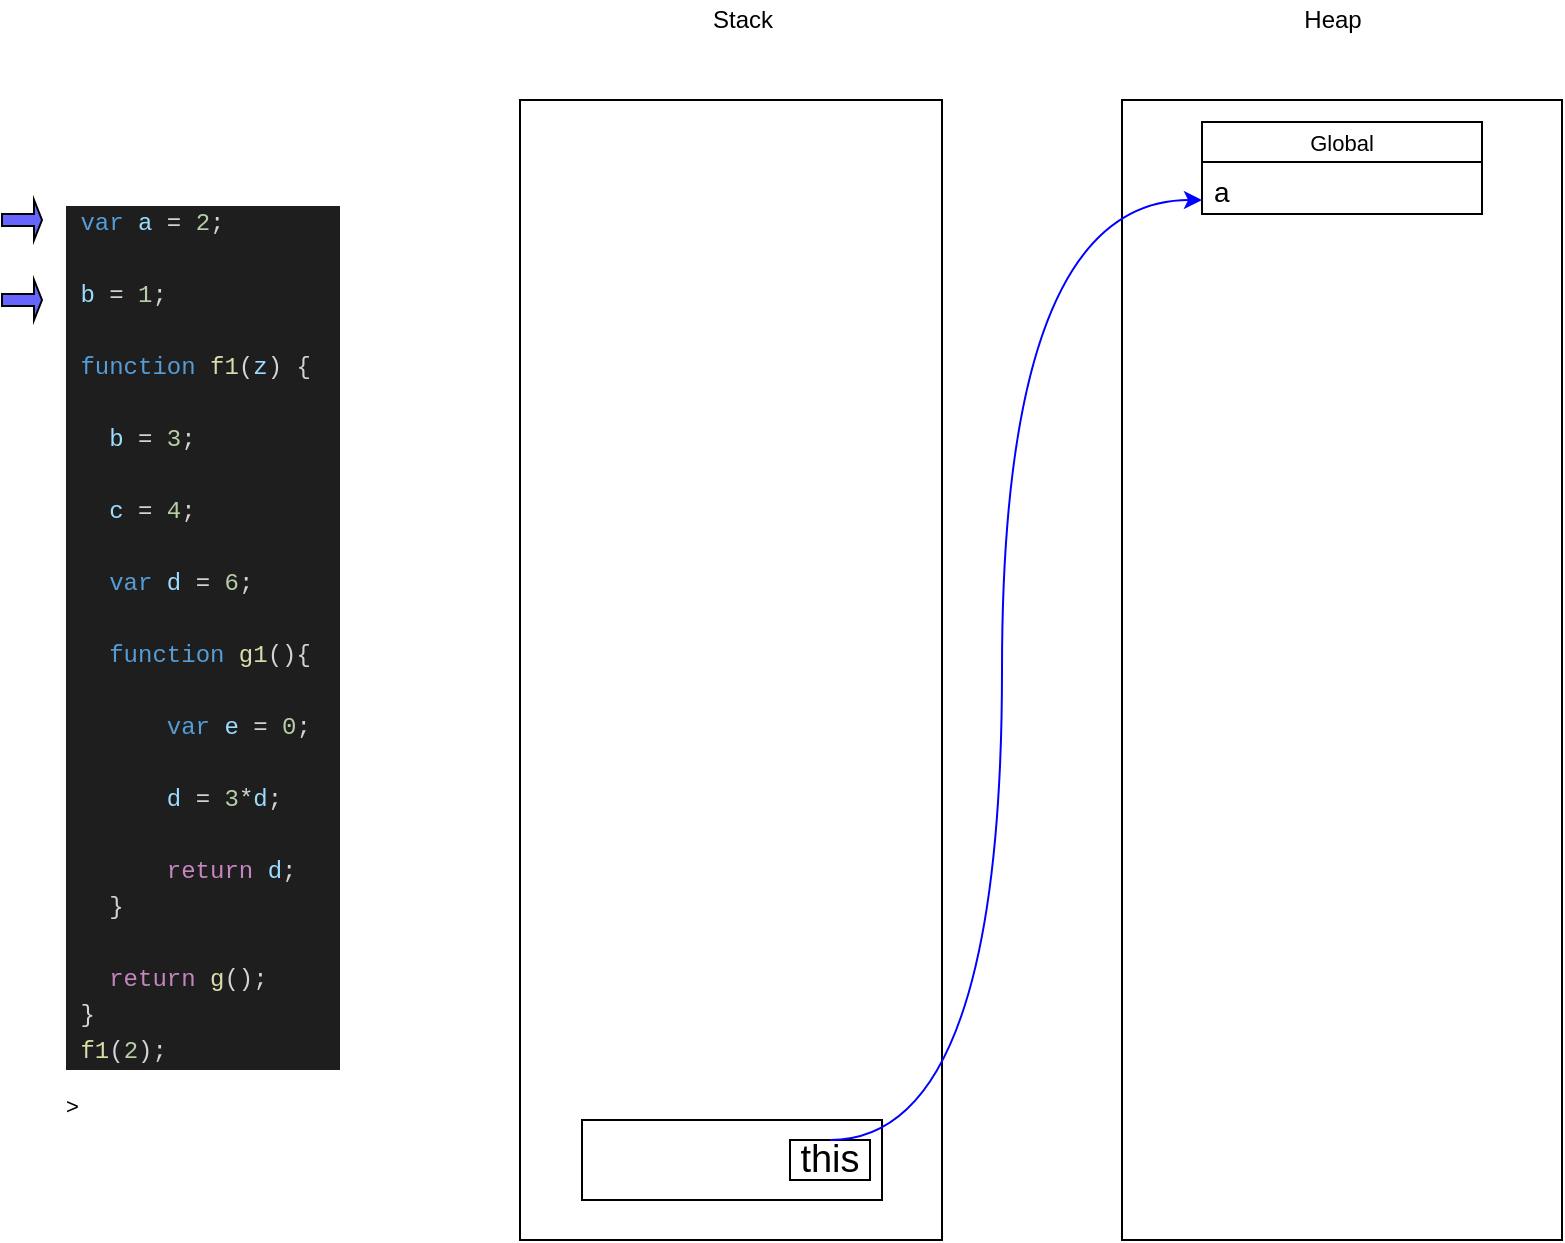<mxfile version="17.1.5" type="github" pages="2">
  <diagram id="SQQ2o0ofmh0ifkoWXIEF" name="EC/Hoisting">
    <mxGraphModel dx="1186" dy="764" grid="1" gridSize="10" guides="1" tooltips="1" connect="1" arrows="1" fold="1" page="1" pageScale="1" pageWidth="827" pageHeight="1169" math="0" shadow="0">
      <root>
        <mxCell id="0" />
        <mxCell id="1" style="" parent="0" />
        <object label="" placeholders="1" a="attila" id="PI9pnCwo32T6gKzGFYTY-2">
          <mxCell style="rounded=0;whiteSpace=wrap;html=1;" parent="1" vertex="1">
            <mxGeometry x="580" y="100" width="220" height="570" as="geometry" />
          </mxCell>
        </object>
        <mxCell id="PI9pnCwo32T6gKzGFYTY-3" value="" style="rounded=0;whiteSpace=wrap;html=1;" parent="1" vertex="1">
          <mxGeometry x="279" y="100" width="211" height="570" as="geometry" />
        </mxCell>
        <mxCell id="PI9pnCwo32T6gKzGFYTY-19" value="Stack&lt;br&gt;" style="text;html=1;resizable=0;autosize=1;align=center;verticalAlign=middle;points=[];fillColor=none;strokeColor=none;rounded=0;" parent="1" vertex="1">
          <mxGeometry x="365" y="50" width="50" height="20" as="geometry" />
        </mxCell>
        <mxCell id="PI9pnCwo32T6gKzGFYTY-20" value="Heap" style="text;html=1;resizable=0;autosize=1;align=center;verticalAlign=middle;points=[];fillColor=none;strokeColor=none;rounded=0;" parent="1" vertex="1">
          <mxGeometry x="665" y="50" width="40" height="20" as="geometry" />
        </mxCell>
        <mxCell id="PI9pnCwo32T6gKzGFYTY-23" value="&lt;pre style=&quot;background-color: rgb(30 , 30 , 30) ; font-family: &amp;#34;menlo&amp;#34; , &amp;#34;monaco&amp;#34; , &amp;#34;courier new&amp;#34; , monospace ; font-size: 12px ; line-height: 18px&quot;&gt;&lt;div style=&quot;color: rgb(212 , 212 , 212)&quot;&gt;&lt;span style=&quot;color: #569cd6&quot;&gt; var&lt;/span&gt;&amp;nbsp;&lt;span style=&quot;color: #9cdcfe&quot;&gt;a&lt;/span&gt;&amp;nbsp;=&amp;nbsp;&lt;span style=&quot;color: #b5cea8&quot;&gt;2&lt;/span&gt;;&lt;/div&gt;&lt;div style=&quot;color: rgb(212 , 212 , 212)&quot;&gt;&lt;br&gt;&lt;/div&gt;&lt;div style=&quot;color: rgb(212 , 212 , 212)&quot;&gt;&lt;span style=&quot;color: #9cdcfe&quot;&gt; b&lt;/span&gt;&amp;nbsp;=&amp;nbsp;&lt;span style=&quot;color: #b5cea8&quot;&gt;1&lt;/span&gt;;&lt;/div&gt;&lt;font color=&quot;#d4d4d4&quot;&gt;&lt;br&gt;&lt;/font&gt;&lt;div style=&quot;color: rgb(212 , 212 , 212)&quot;&gt;&lt;span style=&quot;color: #569cd6&quot;&gt; function&lt;/span&gt;&amp;nbsp;&lt;span style=&quot;color: #dcdcaa&quot;&gt;f1&lt;/span&gt;(&lt;span style=&quot;color: #9cdcfe&quot;&gt;z&lt;/span&gt;)&amp;nbsp;{  &lt;/div&gt;&lt;div style=&quot;color: rgb(212 , 212 , 212)&quot;&gt;&amp;nbsp;&amp;nbsp;&amp;nbsp;&lt;/div&gt;&lt;div style=&quot;color: rgb(212 , 212 , 212)&quot;&gt;&lt;span style=&quot;color: #9cdcfe&quot;&gt;   b&lt;/span&gt;&amp;nbsp;=&amp;nbsp;&lt;span style=&quot;color: #b5cea8&quot;&gt;3&lt;/span&gt;;&lt;/div&gt;&lt;div style=&quot;color: rgb(212 , 212 , 212)&quot;&gt;&amp;nbsp;&amp;nbsp;&amp;nbsp;&lt;/div&gt;&lt;div&gt;&lt;font color=&quot;#d4d4d4&quot;&gt;   &lt;/font&gt;&lt;span style=&quot;color: rgb(156 , 220 , 254)&quot;&gt;c&lt;/span&gt;&lt;font color=&quot;#d4d4d4&quot;&gt;&amp;nbsp;=&amp;nbsp;&lt;/font&gt;&lt;span style=&quot;color: rgb(181 , 206 , 168)&quot;&gt;4&lt;/span&gt;&lt;font color=&quot;#d4d4d4&quot;&gt;;&lt;/font&gt;&lt;/div&gt;&lt;div&gt;&lt;font color=&quot;#d4d4d4&quot;&gt;&lt;br&gt;&lt;/font&gt;&lt;/div&gt;&lt;div style=&quot;color: rgb(212 , 212 , 212)&quot;&gt;&amp;nbsp;&amp;nbsp;&amp;nbsp;&lt;span style=&quot;color: #569cd6&quot;&gt;var&lt;/span&gt;&amp;nbsp;&lt;span style=&quot;color: #9cdcfe&quot;&gt;d&lt;/span&gt;&amp;nbsp;=&amp;nbsp;&lt;span style=&quot;color: #b5cea8&quot;&gt;6&lt;/span&gt;;&lt;/div&gt;&lt;div style=&quot;color: rgb(212 , 212 , 212)&quot;&gt;&lt;br&gt;&lt;/div&gt;&lt;div style=&quot;color: rgb(212 , 212 , 212)&quot;&gt;&amp;nbsp;&amp;nbsp;&amp;nbsp;&lt;span style=&quot;color: #569cd6&quot;&gt;function&lt;/span&gt;&amp;nbsp;&lt;span style=&quot;color: #dcdcaa&quot;&gt;g1&lt;/span&gt;(){&lt;/div&gt;&lt;div style=&quot;color: rgb(212 , 212 , 212)&quot;&gt;&amp;nbsp;&amp;nbsp;&amp;nbsp;&amp;nbsp;&amp;nbsp;&amp;nbsp;&amp;nbsp;&lt;/div&gt;&lt;div style=&quot;color: rgb(212 , 212 , 212)&quot;&gt;&lt;span style=&quot;color: #569cd6&quot;&gt;       var&lt;/span&gt;&amp;nbsp;&lt;span style=&quot;color: #9cdcfe&quot;&gt;e&lt;/span&gt;&amp;nbsp;=&amp;nbsp;&lt;span style=&quot;color: #b5cea8&quot;&gt;0&lt;/span&gt;;&lt;/div&gt;&lt;div style=&quot;color: rgb(212 , 212 , 212)&quot;&gt;&lt;br&gt;&lt;/div&gt;&lt;div style=&quot;color: rgb(212 , 212 , 212)&quot;&gt;&amp;nbsp;&amp;nbsp;&amp;nbsp;&amp;nbsp;&amp;nbsp;&amp;nbsp;&amp;nbsp;&lt;span style=&quot;color: #9cdcfe&quot;&gt;d&lt;/span&gt;&amp;nbsp;=&amp;nbsp;&lt;span style=&quot;color: #b5cea8&quot;&gt;3&lt;/span&gt;*&lt;span style=&quot;color: #9cdcfe&quot;&gt;d&lt;/span&gt;;&lt;/div&gt;&lt;div style=&quot;color: rgb(212 , 212 , 212)&quot;&gt;&amp;nbsp;&amp;nbsp;&amp;nbsp;&amp;nbsp;&amp;nbsp;&amp;nbsp;&amp;nbsp;&lt;/div&gt;&lt;div style=&quot;color: rgb(212 , 212 , 212)&quot;&gt;&lt;span style=&quot;color: #c586c0&quot;&gt;       return&lt;/span&gt;&amp;nbsp;&lt;span style=&quot;color: #9cdcfe&quot;&gt;d&lt;/span&gt;;&lt;/div&gt;&lt;div style=&quot;color: rgb(212 , 212 , 212)&quot;&gt;&amp;nbsp;&amp;nbsp;&amp;nbsp;}&lt;/div&gt;&lt;div style=&quot;color: rgb(212 , 212 , 212)&quot;&gt; &lt;/div&gt;&lt;div style=&quot;color: rgb(212 , 212 , 212)&quot;&gt;&amp;nbsp;&amp;nbsp;&amp;nbsp;&lt;span style=&quot;color: #c586c0&quot;&gt;return&lt;/span&gt;&amp;nbsp;&lt;span style=&quot;color: #dcdcaa&quot;&gt;g&lt;/span&gt;();&lt;/div&gt;&lt;div style=&quot;color: rgb(212 , 212 , 212)&quot;&gt; }&lt;/div&gt;&lt;div style=&quot;color: rgb(212 , 212 , 212)&quot;&gt;&lt;span style=&quot;color: #dcdcaa&quot;&gt; f1&lt;/span&gt;(&lt;span style=&quot;color: #b5cea8&quot;&gt;2&lt;/span&gt;);&lt;/div&gt;&lt;/pre&gt;&amp;gt;" style="text;html=1;resizable=0;autosize=1;align=left;verticalAlign=middle;points=[];fillColor=none;strokeColor=none;rounded=0;fontSize=11;" parent="1" vertex="1">
          <mxGeometry x="50" y="140" width="150" height="470" as="geometry" />
        </mxCell>
        <mxCell id="PI9pnCwo32T6gKzGFYTY-9" value="Global Context" style="" parent="0" />
        <mxCell id="PI9pnCwo32T6gKzGFYTY-17" value="" style="rounded=0;whiteSpace=wrap;html=1;" parent="PI9pnCwo32T6gKzGFYTY-9" vertex="1">
          <mxGeometry x="310" y="610" width="150" height="40" as="geometry" />
        </mxCell>
        <mxCell id="PI9pnCwo32T6gKzGFYTY-24" value="this" style="rounded=0;whiteSpace=wrap;html=1;fontSize=19;fillColor=default;" parent="PI9pnCwo32T6gKzGFYTY-9" vertex="1">
          <mxGeometry x="414" y="620" width="40" height="20" as="geometry" />
        </mxCell>
        <mxCell id="PI9pnCwo32T6gKzGFYTY-26" value="" style="endArrow=classic;html=1;rounded=0;fontSize=19;curved=1;exitX=0.5;exitY=0;exitDx=0;exitDy=0;entryX=0;entryY=0.5;entryDx=0;entryDy=0;edgeStyle=orthogonalEdgeStyle;fillColor=#66FF66;strokeColor=#0000FF;" parent="PI9pnCwo32T6gKzGFYTY-9" source="PI9pnCwo32T6gKzGFYTY-24" edge="1">
          <mxGeometry width="50" height="50" relative="1" as="geometry">
            <mxPoint x="260" y="390" as="sourcePoint" />
            <mxPoint x="620" y="150" as="targetPoint" />
            <Array as="points">
              <mxPoint x="520" y="620" />
              <mxPoint x="520" y="150" />
            </Array>
          </mxGeometry>
        </mxCell>
        <mxCell id="PI9pnCwo32T6gKzGFYTY-28" value="" style="shape=singleArrow;whiteSpace=wrap;html=1;fontSize=19;fillColor=#6666FF;" parent="PI9pnCwo32T6gKzGFYTY-9" vertex="1">
          <mxGeometry x="20" y="150" width="20" height="20" as="geometry" />
        </mxCell>
        <mxCell id="PI9pnCwo32T6gKzGFYTY-31" value="Global" style="swimlane;fontStyle=0;childLayout=stackLayout;horizontal=1;startSize=20;fillColor=none;horizontalStack=0;resizeParent=1;resizeParentMax=0;resizeLast=0;collapsible=1;marginBottom=0;fontSize=11;" parent="PI9pnCwo32T6gKzGFYTY-9" vertex="1">
          <mxGeometry x="620" y="111" width="140" height="46" as="geometry">
            <mxRectangle x="620" y="111" width="90" height="30" as="alternateBounds" />
          </mxGeometry>
        </mxCell>
        <mxCell id="PI9pnCwo32T6gKzGFYTY-32" value="a" style="text;strokeColor=none;fillColor=none;align=left;verticalAlign=top;spacingLeft=4;spacingRight=4;overflow=hidden;rotatable=0;points=[[0,0.5],[1,0.5]];portConstraint=eastwest;fontSize=14;" parent="PI9pnCwo32T6gKzGFYTY-31" vertex="1">
          <mxGeometry y="20" width="140" height="26" as="geometry" />
        </mxCell>
        <mxCell id="PI9pnCwo32T6gKzGFYTY-30" value="declaration" parent="0" />
        <mxCell id="PI9pnCwo32T6gKzGFYTY-38" value="" style="shape=singleArrow;whiteSpace=wrap;html=1;fontSize=19;fillColor=#6666FF;" parent="PI9pnCwo32T6gKzGFYTY-30" vertex="1">
          <mxGeometry x="20" y="190" width="20" height="20" as="geometry" />
        </mxCell>
      </root>
    </mxGraphModel>
  </diagram>
  <diagram id="1o7ZeKrb5ymM0ifoA9K7" name="Prototype">
    <mxGraphModel dx="1186" dy="764" grid="1" gridSize="10" guides="1" tooltips="1" connect="1" arrows="1" fold="1" page="1" pageScale="1" pageWidth="827" pageHeight="1169" math="0" shadow="0">
      <root>
        <mxCell id="x7eWs9GeYah_WwPgGHTQ-0" />
        <mxCell id="x7eWs9GeYah_WwPgGHTQ-1" parent="x7eWs9GeYah_WwPgGHTQ-0" visible="0" />
        <mxCell id="x7eWs9GeYah_WwPgGHTQ-2" value="" style="endArrow=none;dashed=1;html=1;dashPattern=1 3;strokeWidth=4;rounded=0;" edge="1" parent="x7eWs9GeYah_WwPgGHTQ-1">
          <mxGeometry width="50" height="50" relative="1" as="geometry">
            <mxPoint x="240" y="600" as="sourcePoint" />
            <mxPoint x="240" y="60" as="targetPoint" />
          </mxGeometry>
        </mxCell>
        <mxCell id="x7eWs9GeYah_WwPgGHTQ-3" value="" style="endArrow=none;dashed=1;html=1;dashPattern=1 3;strokeWidth=4;rounded=0;" edge="1" parent="x7eWs9GeYah_WwPgGHTQ-1">
          <mxGeometry width="50" height="50" relative="1" as="geometry">
            <mxPoint x="560" y="600" as="sourcePoint" />
            <mxPoint x="560" y="65" as="targetPoint" />
          </mxGeometry>
        </mxCell>
        <mxCell id="x7eWs9GeYah_WwPgGHTQ-4" value="$35sr676" style="swimlane;fontStyle=0;childLayout=stackLayout;horizontal=1;startSize=30;horizontalStack=0;resizeParent=1;resizeParentMax=0;resizeLast=0;collapsible=1;marginBottom=0;fillColor=#CCFFFF;" vertex="1" parent="x7eWs9GeYah_WwPgGHTQ-1">
          <mxGeometry x="630" y="100" width="140" height="60" as="geometry" />
        </mxCell>
        <mxCell id="x7eWs9GeYah_WwPgGHTQ-5" value="__proto__" style="text;strokeColor=none;fillColor=none;align=left;verticalAlign=middle;spacingLeft=4;spacingRight=4;overflow=hidden;points=[[0,0.5],[1,0.5]];portConstraint=eastwest;rotatable=0;" vertex="1" parent="x7eWs9GeYah_WwPgGHTQ-4">
          <mxGeometry y="30" width="140" height="30" as="geometry" />
        </mxCell>
        <mxCell id="x7eWs9GeYah_WwPgGHTQ-8" value="Object" style="swimlane;fontStyle=0;childLayout=stackLayout;horizontal=1;startSize=30;horizontalStack=0;resizeParent=1;resizeParentMax=0;resizeLast=0;collapsible=1;marginBottom=0;fillColor=#FFFFCC;" vertex="1" parent="x7eWs9GeYah_WwPgGHTQ-1">
          <mxGeometry x="320" y="100" width="140" height="60" as="geometry" />
        </mxCell>
        <mxCell id="x7eWs9GeYah_WwPgGHTQ-9" value="__proto__" style="text;strokeColor=none;fillColor=none;align=left;verticalAlign=middle;spacingLeft=4;spacingRight=4;overflow=hidden;points=[[0,0.5],[1,0.5]];portConstraint=eastwest;rotatable=0;" vertex="1" parent="x7eWs9GeYah_WwPgGHTQ-8">
          <mxGeometry y="30" width="140" height="30" as="geometry" />
        </mxCell>
        <mxCell id="x7eWs9GeYah_WwPgGHTQ-14" value="anonymous" style="swimlane;fontStyle=0;childLayout=stackLayout;horizontal=1;startSize=30;horizontalStack=0;resizeParent=1;resizeParentMax=0;resizeLast=0;collapsible=1;marginBottom=0;fillColor=#CCFFFF;" vertex="1" parent="x7eWs9GeYah_WwPgGHTQ-1">
          <mxGeometry x="640" y="400" width="140" height="60" as="geometry" />
        </mxCell>
        <mxCell id="x7eWs9GeYah_WwPgGHTQ-15" value="__proto__" style="text;strokeColor=none;fillColor=none;align=left;verticalAlign=middle;spacingLeft=4;spacingRight=4;overflow=hidden;points=[[0,0.5],[1,0.5]];portConstraint=eastwest;rotatable=0;" vertex="1" parent="x7eWs9GeYah_WwPgGHTQ-14">
          <mxGeometry y="30" width="140" height="30" as="geometry" />
        </mxCell>
        <mxCell id="x7eWs9GeYah_WwPgGHTQ-16" value="Function" style="swimlane;fontStyle=0;childLayout=stackLayout;horizontal=1;startSize=30;horizontalStack=0;resizeParent=1;resizeParentMax=0;resizeLast=0;collapsible=1;marginBottom=0;fillColor=#FFFFCC;" vertex="1" parent="x7eWs9GeYah_WwPgGHTQ-1">
          <mxGeometry x="320" y="400" width="140" height="60" as="geometry" />
        </mxCell>
        <mxCell id="x7eWs9GeYah_WwPgGHTQ-17" value="__proto__" style="text;strokeColor=none;fillColor=none;align=left;verticalAlign=middle;spacingLeft=4;spacingRight=4;overflow=hidden;points=[[0,0.5],[1,0.5]];portConstraint=eastwest;rotatable=0;" vertex="1" parent="x7eWs9GeYah_WwPgGHTQ-16">
          <mxGeometry y="30" width="140" height="30" as="geometry" />
        </mxCell>
        <mxCell id="x7eWs9GeYah_WwPgGHTQ-18" value="L1" parent="x7eWs9GeYah_WwPgGHTQ-0" />
        <mxCell id="x7eWs9GeYah_WwPgGHTQ-19" value="" style="endArrow=none;dashed=1;html=1;dashPattern=1 3;strokeWidth=4;rounded=0;" edge="1" parent="x7eWs9GeYah_WwPgGHTQ-18">
          <mxGeometry width="50" height="50" relative="1" as="geometry">
            <mxPoint x="240" y="600" as="sourcePoint" />
            <mxPoint x="240" y="60" as="targetPoint" />
          </mxGeometry>
        </mxCell>
        <mxCell id="x7eWs9GeYah_WwPgGHTQ-20" value="" style="endArrow=none;dashed=1;html=1;dashPattern=1 3;strokeWidth=4;rounded=0;" edge="1" parent="x7eWs9GeYah_WwPgGHTQ-18">
          <mxGeometry width="50" height="50" relative="1" as="geometry">
            <mxPoint x="560" y="600" as="sourcePoint" />
            <mxPoint x="560" y="65" as="targetPoint" />
          </mxGeometry>
        </mxCell>
        <mxCell id="x7eWs9GeYah_WwPgGHTQ-21" value="$35sr676" style="swimlane;fontStyle=0;childLayout=stackLayout;horizontal=1;startSize=30;horizontalStack=0;resizeParent=1;resizeParentMax=0;resizeLast=0;collapsible=1;marginBottom=0;fillColor=#CCFFFF;" vertex="1" parent="x7eWs9GeYah_WwPgGHTQ-18">
          <mxGeometry x="630" y="100" width="140" height="60" as="geometry" />
        </mxCell>
        <mxCell id="x7eWs9GeYah_WwPgGHTQ-22" value="__proto__" style="text;strokeColor=none;fillColor=none;align=left;verticalAlign=middle;spacingLeft=4;spacingRight=4;overflow=hidden;points=[[0,0.5],[1,0.5]];portConstraint=eastwest;rotatable=0;" vertex="1" parent="x7eWs9GeYah_WwPgGHTQ-21">
          <mxGeometry y="30" width="140" height="30" as="geometry" />
        </mxCell>
        <mxCell id="x7eWs9GeYah_WwPgGHTQ-23" value="Object" style="swimlane;fontStyle=0;childLayout=stackLayout;horizontal=1;startSize=30;horizontalStack=0;resizeParent=1;resizeParentMax=0;resizeLast=0;collapsible=1;marginBottom=0;fillColor=#FFFFCC;" vertex="1" parent="x7eWs9GeYah_WwPgGHTQ-18">
          <mxGeometry x="320" y="100" width="140" height="60" as="geometry" />
        </mxCell>
        <mxCell id="x7eWs9GeYah_WwPgGHTQ-24" value="__proto__" style="text;strokeColor=none;fillColor=none;align=left;verticalAlign=middle;spacingLeft=4;spacingRight=4;overflow=hidden;points=[[0,0.5],[1,0.5]];portConstraint=eastwest;rotatable=0;" vertex="1" parent="x7eWs9GeYah_WwPgGHTQ-23">
          <mxGeometry y="30" width="140" height="30" as="geometry" />
        </mxCell>
        <mxCell id="x7eWs9GeYah_WwPgGHTQ-25" value="anonymous" style="swimlane;fontStyle=0;childLayout=stackLayout;horizontal=1;startSize=30;horizontalStack=0;resizeParent=1;resizeParentMax=0;resizeLast=0;collapsible=1;marginBottom=0;fillColor=#CCFFFF;" vertex="1" parent="x7eWs9GeYah_WwPgGHTQ-18">
          <mxGeometry x="640" y="400" width="140" height="60" as="geometry" />
        </mxCell>
        <mxCell id="x7eWs9GeYah_WwPgGHTQ-26" value="__proto__" style="text;strokeColor=none;fillColor=none;align=left;verticalAlign=middle;spacingLeft=4;spacingRight=4;overflow=hidden;points=[[0,0.5],[1,0.5]];portConstraint=eastwest;rotatable=0;" vertex="1" parent="x7eWs9GeYah_WwPgGHTQ-25">
          <mxGeometry y="30" width="140" height="30" as="geometry" />
        </mxCell>
        <mxCell id="x7eWs9GeYah_WwPgGHTQ-27" value="Function" style="swimlane;fontStyle=0;childLayout=stackLayout;horizontal=1;startSize=30;horizontalStack=0;resizeParent=1;resizeParentMax=0;resizeLast=0;collapsible=1;marginBottom=0;fillColor=#FFFFCC;" vertex="1" parent="x7eWs9GeYah_WwPgGHTQ-18">
          <mxGeometry x="320" y="400" width="140" height="60" as="geometry" />
        </mxCell>
        <mxCell id="x7eWs9GeYah_WwPgGHTQ-28" value="__proto__" style="text;strokeColor=none;fillColor=none;align=left;verticalAlign=middle;spacingLeft=4;spacingRight=4;overflow=hidden;points=[[0,0.5],[1,0.5]];portConstraint=eastwest;rotatable=0;" vertex="1" parent="x7eWs9GeYah_WwPgGHTQ-27">
          <mxGeometry y="30" width="140" height="30" as="geometry" />
        </mxCell>
        <mxCell id="x7eWs9GeYah_WwPgGHTQ-29" value="null" style="ellipse;shape=cloud;whiteSpace=wrap;html=1;fillColor=#999999;" vertex="1" parent="x7eWs9GeYah_WwPgGHTQ-18">
          <mxGeometry x="810" y="180" width="50" height="50" as="geometry" />
        </mxCell>
        <mxCell id="x7eWs9GeYah_WwPgGHTQ-30" value="" style="endArrow=classic;html=1;rounded=0;strokeWidth=1;entryX=0.4;entryY=0.1;entryDx=0;entryDy=0;entryPerimeter=0;exitX=1;exitY=0.5;exitDx=0;exitDy=0;edgeStyle=orthogonalEdgeStyle;curved=1;" edge="1" parent="x7eWs9GeYah_WwPgGHTQ-18" source="x7eWs9GeYah_WwPgGHTQ-22" target="x7eWs9GeYah_WwPgGHTQ-29">
          <mxGeometry width="50" height="50" relative="1" as="geometry">
            <mxPoint x="390" y="420" as="sourcePoint" />
            <mxPoint x="440" y="370" as="targetPoint" />
          </mxGeometry>
        </mxCell>
      </root>
    </mxGraphModel>
  </diagram>
</mxfile>
